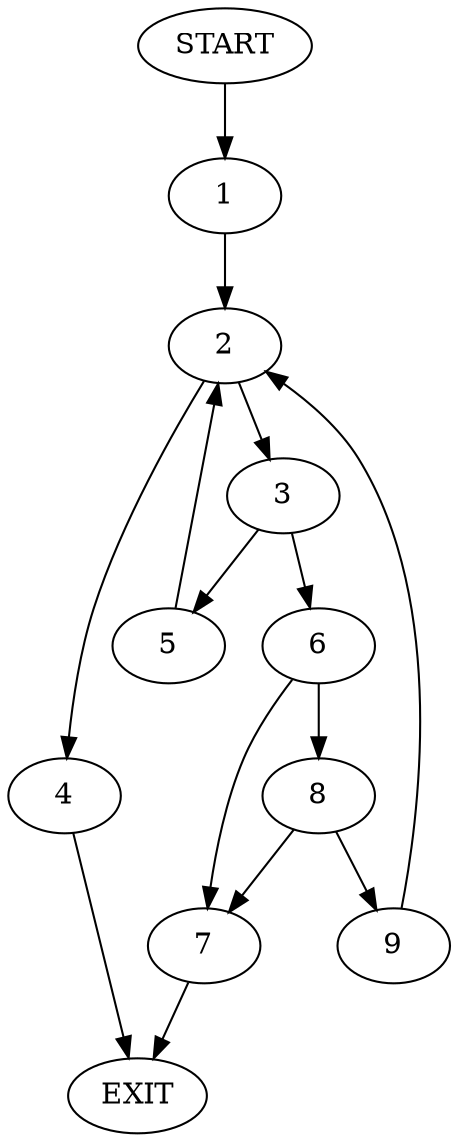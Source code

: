 digraph {
0 [label="START"]
10 [label="EXIT"]
0 -> 1
1 -> 2
2 -> 3
2 -> 4
3 -> 5
3 -> 6
4 -> 10
5 -> 2
6 -> 7
6 -> 8
7 -> 10
8 -> 7
8 -> 9
9 -> 2
}
